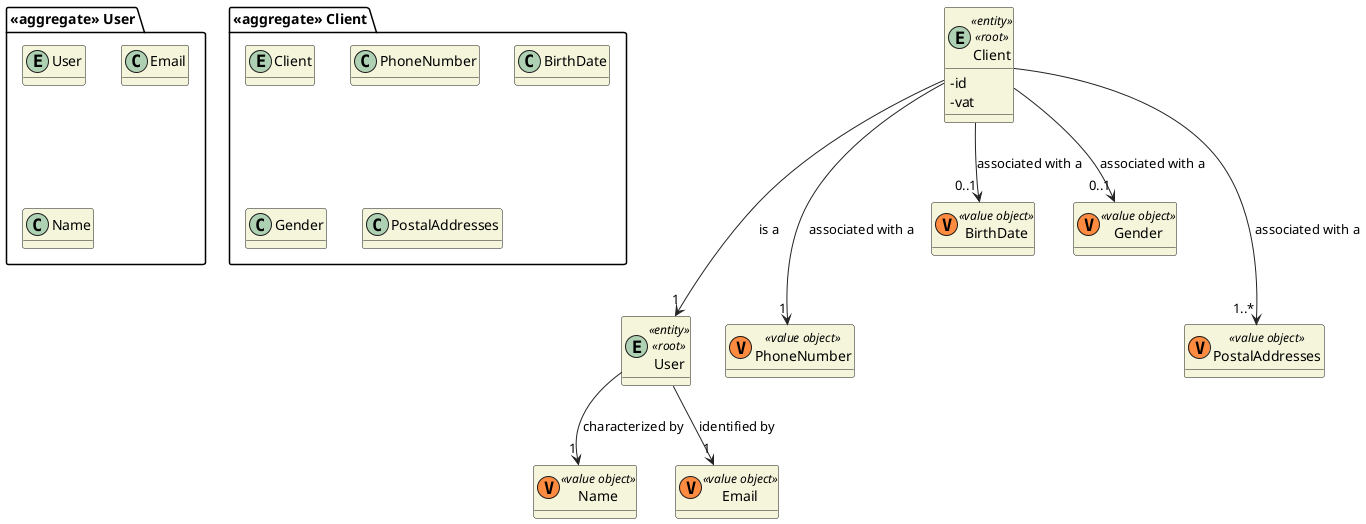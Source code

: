 @startuml
'https://plantuml.com/class-diagram

skinparam classAttributeIconSize 0
hide empty attributes
skinparam classBackgroundColor beige
skinparam ArrowColor #222222

package "<<aggregate>> User" {
    entity User
    class Email
    class Name
}

entity User <<entity>> <<root>> {

}

class Name <<(V,#FF8B40) value object>> {}
class Email <<(V,#FF8B40) value object>> {}

User --> "1" Name : characterized by
User --> "1" Email : identified by

package "<<aggregate>> Client" {
    entity Client
    class PhoneNumber
    class BirthDate
    class Gender
    class PostalAddresses
}

entity Client <<entity>> <<root>> {
    - id
    - vat
}

class PhoneNumber <<(V,#FF8B40) value object>> {}
class BirthDate <<(V,#FF8B40) value object>> {}
class Gender <<(V,#FF8B40) value object>> {}
class PostalAddresses <<(V,#FF8B40) value object>> {}

Client ---> "1" User : is a
Client ---> "1" PhoneNumber: associated with a
Client --> "0..1" BirthDate: associated with a
Client --> "0..1" Gender: associated with a
Client ---> "1..*" PostalAddresses: associated with a

@enduml